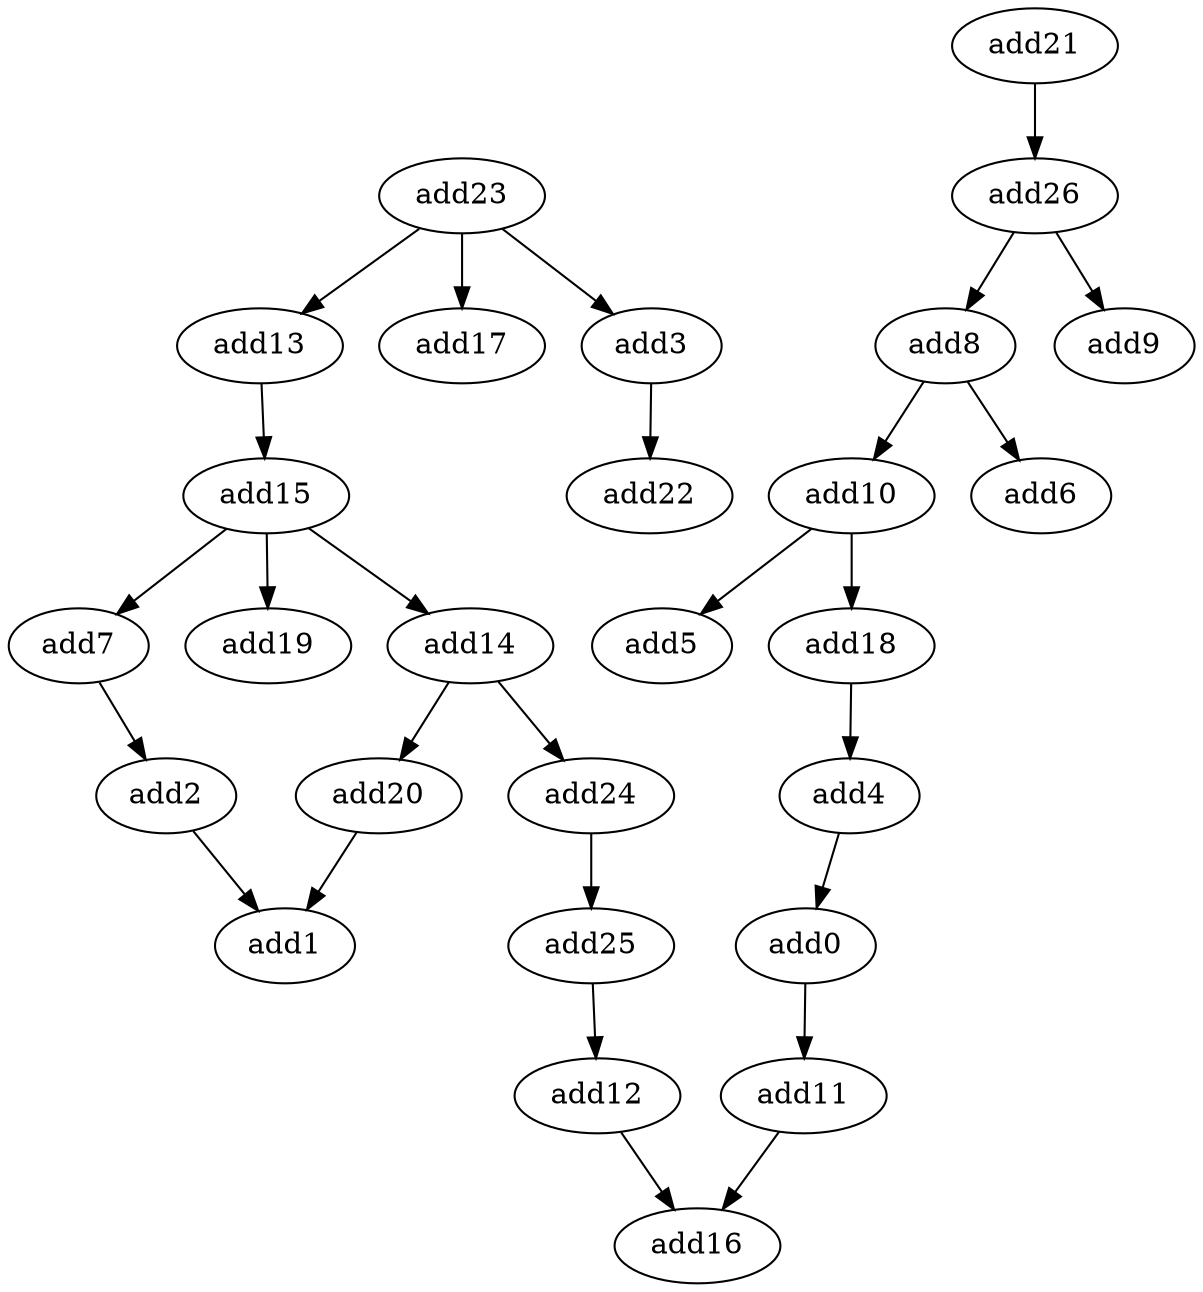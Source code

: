 strict digraph  {
add10 [opcode=add];
add8 [opcode=add];
add22 [opcode=add];
add7 [opcode=add];
add24 [opcode=add];
add19 [opcode=add];
add25 [opcode=add];
add11 [opcode=add];
add14 [opcode=add];
add6 [opcode=add];
add23 [opcode=add];
add20 [opcode=add];
add1 [opcode=add];
add4 [opcode=add];
add5 [opcode=add];
add2 [opcode=add];
add13 [opcode=add];
add12 [opcode=add];
add17 [opcode=add];
add16 [opcode=add];
add18 [opcode=add];
add26 [opcode=add];
add15 [opcode=add];
add9 [opcode=add];
add0 [opcode=add];
add21 [opcode=add];
add3 [opcode=add];
add10 -> add18;
add10 -> add5;
add8 -> add10;
add8 -> add6;
add7 -> add2;
add24 -> add25;
add25 -> add12;
add11 -> add16;
add14 -> add24;
add14 -> add20;
add23 -> add3;
add23 -> add13;
add23 -> add17;
add20 -> add1;
add4 -> add0;
add2 -> add1;
add13 -> add15;
add12 -> add16;
add18 -> add4;
add26 -> add8;
add26 -> add9;
add15 -> add19;
add15 -> add7;
add15 -> add14;
add0 -> add11;
add21 -> add26;
add3 -> add22;
}
